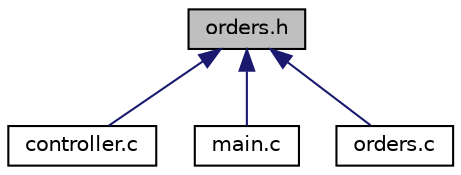 digraph "orders.h"
{
 // LATEX_PDF_SIZE
  edge [fontname="Helvetica",fontsize="10",labelfontname="Helvetica",labelfontsize="10"];
  node [fontname="Helvetica",fontsize="10",shape=record];
  Node1 [label="orders.h",height=0.2,width=0.4,color="black", fillcolor="grey75", style="filled", fontcolor="black",tooltip="Declaration of order functions and arrays."];
  Node1 -> Node2 [dir="back",color="midnightblue",fontsize="10",style="solid",fontname="Helvetica"];
  Node2 [label="controller.c",height=0.2,width=0.4,color="black", fillcolor="white", style="filled",URL="$controller_8c.html",tooltip="file containing functions determining the behaviour of the elevator"];
  Node1 -> Node3 [dir="back",color="midnightblue",fontsize="10",style="solid",fontname="Helvetica"];
  Node3 [label="main.c",height=0.2,width=0.4,color="black", fillcolor="white", style="filled",URL="$main_8c.html",tooltip="main file that initialises elevator and runs operation loop"];
  Node1 -> Node4 [dir="back",color="midnightblue",fontsize="10",style="solid",fontname="Helvetica"];
  Node4 [label="orders.c",height=0.2,width=0.4,color="black", fillcolor="white", style="filled",URL="$orders_8c.html",tooltip="file containing functions for manipulating orders"];
}
